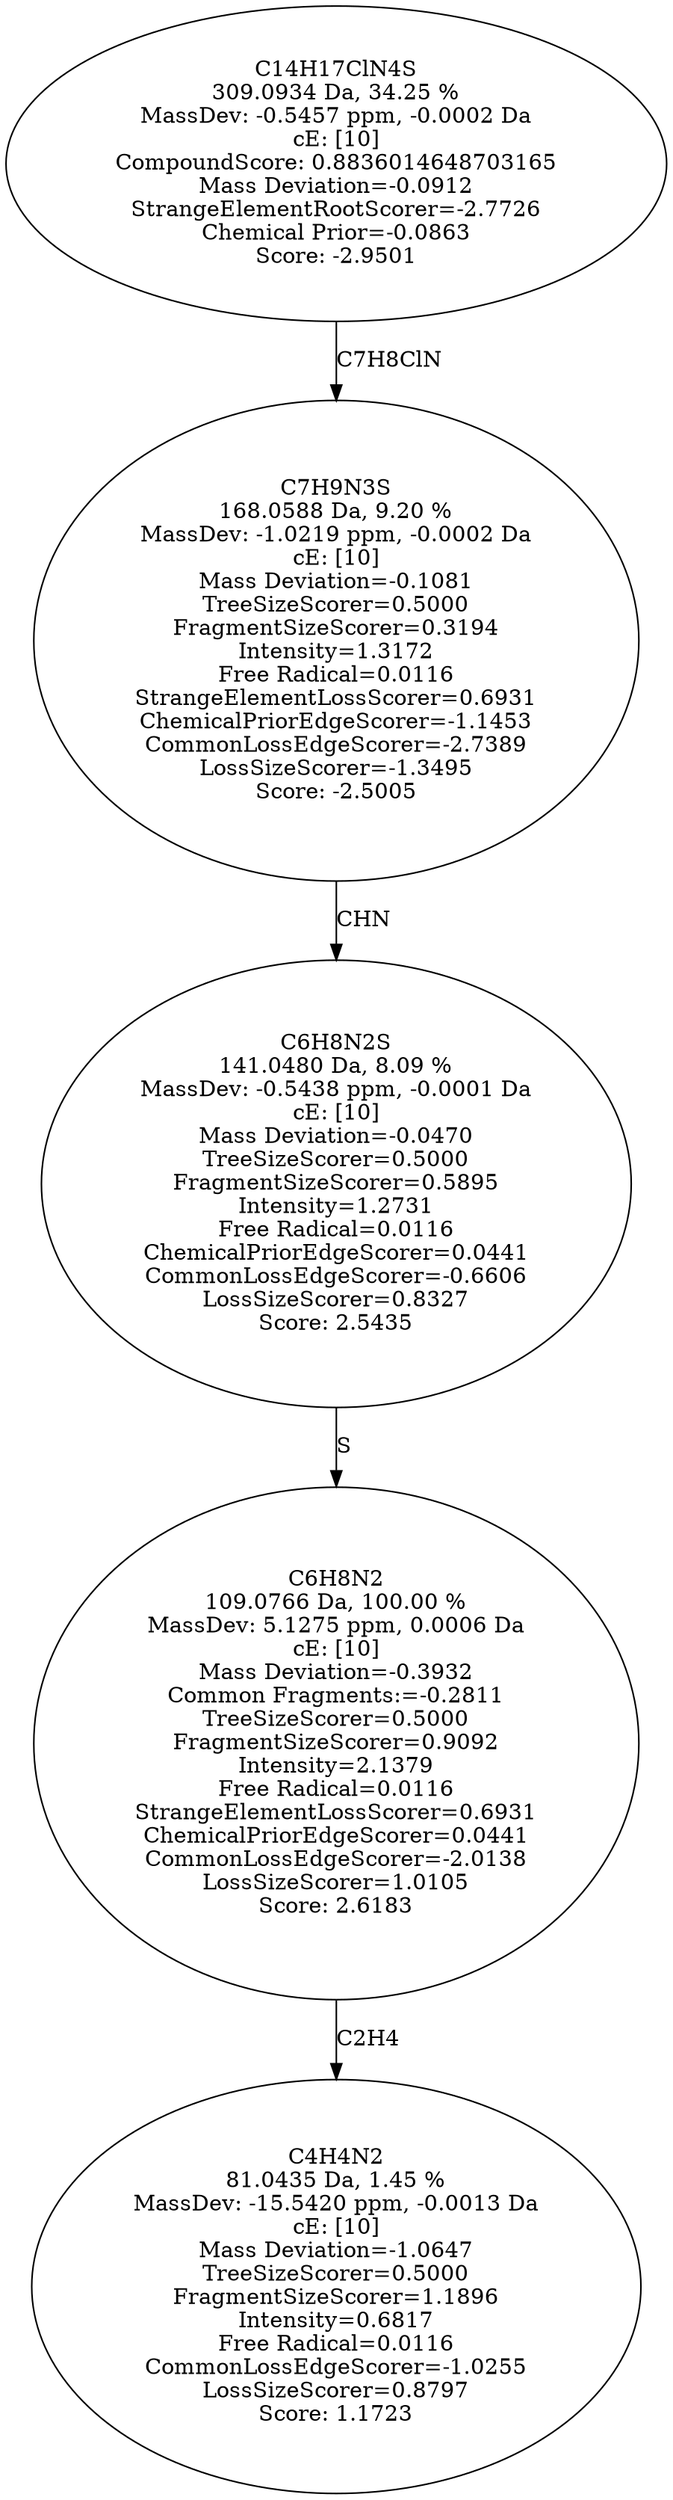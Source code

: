 strict digraph {
v1 [label="C4H4N2\n81.0435 Da, 1.45 %\nMassDev: -15.5420 ppm, -0.0013 Da\ncE: [10]\nMass Deviation=-1.0647\nTreeSizeScorer=0.5000\nFragmentSizeScorer=1.1896\nIntensity=0.6817\nFree Radical=0.0116\nCommonLossEdgeScorer=-1.0255\nLossSizeScorer=0.8797\nScore: 1.1723"];
v2 [label="C6H8N2\n109.0766 Da, 100.00 %\nMassDev: 5.1275 ppm, 0.0006 Da\ncE: [10]\nMass Deviation=-0.3932\nCommon Fragments:=-0.2811\nTreeSizeScorer=0.5000\nFragmentSizeScorer=0.9092\nIntensity=2.1379\nFree Radical=0.0116\nStrangeElementLossScorer=0.6931\nChemicalPriorEdgeScorer=0.0441\nCommonLossEdgeScorer=-2.0138\nLossSizeScorer=1.0105\nScore: 2.6183"];
v3 [label="C6H8N2S\n141.0480 Da, 8.09 %\nMassDev: -0.5438 ppm, -0.0001 Da\ncE: [10]\nMass Deviation=-0.0470\nTreeSizeScorer=0.5000\nFragmentSizeScorer=0.5895\nIntensity=1.2731\nFree Radical=0.0116\nChemicalPriorEdgeScorer=0.0441\nCommonLossEdgeScorer=-0.6606\nLossSizeScorer=0.8327\nScore: 2.5435"];
v4 [label="C7H9N3S\n168.0588 Da, 9.20 %\nMassDev: -1.0219 ppm, -0.0002 Da\ncE: [10]\nMass Deviation=-0.1081\nTreeSizeScorer=0.5000\nFragmentSizeScorer=0.3194\nIntensity=1.3172\nFree Radical=0.0116\nStrangeElementLossScorer=0.6931\nChemicalPriorEdgeScorer=-1.1453\nCommonLossEdgeScorer=-2.7389\nLossSizeScorer=-1.3495\nScore: -2.5005"];
v5 [label="C14H17ClN4S\n309.0934 Da, 34.25 %\nMassDev: -0.5457 ppm, -0.0002 Da\ncE: [10]\nCompoundScore: 0.8836014648703165\nMass Deviation=-0.0912\nStrangeElementRootScorer=-2.7726\nChemical Prior=-0.0863\nScore: -2.9501"];
v2 -> v1 [label="C2H4"];
v3 -> v2 [label="S"];
v4 -> v3 [label="CHN"];
v5 -> v4 [label="C7H8ClN"];
}
